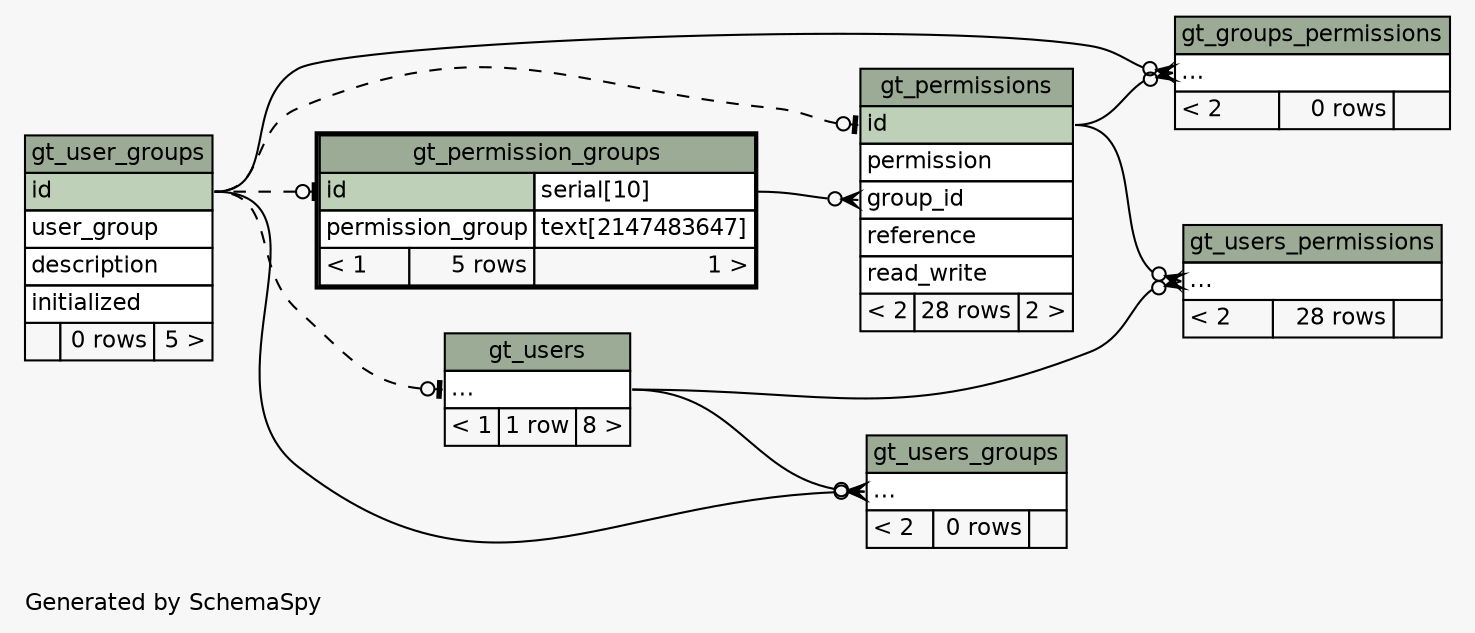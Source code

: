 // dot 2.38.0 on Linux 4.9.36-moby
// SchemaSpy rev 590
digraph "impliedTwoDegreesRelationshipsDiagram" {
  graph [
    rankdir="RL"
    bgcolor="#f7f7f7"
    label="\nGenerated by SchemaSpy"
    labeljust="l"
    nodesep="0.18"
    ranksep="0.46"
    fontname="Helvetica"
    fontsize="11"
  ];
  node [
    fontname="Helvetica"
    fontsize="11"
    shape="plaintext"
  ];
  edge [
    arrowsize="0.8"
  ];
  "gt_groups_permissions":"elipses":w -> "gt_user_groups":"id":e [arrowhead=none dir=back arrowtail=crowodot];
  "gt_groups_permissions":"elipses":w -> "gt_permissions":"id":e [arrowhead=none dir=back arrowtail=crowodot];
  "gt_permission_groups":"id":w -> "gt_user_groups":"id":e [arrowhead=none dir=back arrowtail=teeodot style=dashed];
  "gt_permissions":"group_id":w -> "gt_permission_groups":"id.type":e [arrowhead=none dir=back arrowtail=crowodot];
  "gt_permissions":"id":w -> "gt_user_groups":"id":e [arrowhead=none dir=back arrowtail=teeodot style=dashed];
  "gt_users":"elipses":w -> "gt_user_groups":"id":e [arrowhead=none dir=back arrowtail=teeodot style=dashed];
  "gt_users_groups":"elipses":w -> "gt_user_groups":"id":e [arrowhead=none dir=back arrowtail=crowodot];
  "gt_users_groups":"elipses":w -> "gt_users":"elipses":e [arrowhead=none dir=back arrowtail=crowodot];
  "gt_users_permissions":"elipses":w -> "gt_permissions":"id":e [arrowhead=none dir=back arrowtail=crowodot];
  "gt_users_permissions":"elipses":w -> "gt_users":"elipses":e [arrowhead=none dir=back arrowtail=crowodot];
  "gt_groups_permissions" [
    label=<
    <TABLE BORDER="0" CELLBORDER="1" CELLSPACING="0" BGCOLOR="#ffffff">
      <TR><TD COLSPAN="3" BGCOLOR="#9bab96" ALIGN="CENTER">gt_groups_permissions</TD></TR>
      <TR><TD PORT="elipses" COLSPAN="3" ALIGN="LEFT">...</TD></TR>
      <TR><TD ALIGN="LEFT" BGCOLOR="#f7f7f7">&lt; 2</TD><TD ALIGN="RIGHT" BGCOLOR="#f7f7f7">0 rows</TD><TD ALIGN="RIGHT" BGCOLOR="#f7f7f7">  </TD></TR>
    </TABLE>>
    URL="gt_groups_permissions.html"
    tooltip="gt_groups_permissions"
  ];
  "gt_permission_groups" [
    label=<
    <TABLE BORDER="2" CELLBORDER="1" CELLSPACING="0" BGCOLOR="#ffffff">
      <TR><TD COLSPAN="3" BGCOLOR="#9bab96" ALIGN="CENTER">gt_permission_groups</TD></TR>
      <TR><TD PORT="id" COLSPAN="2" BGCOLOR="#bed1b8" ALIGN="LEFT">id</TD><TD PORT="id.type" ALIGN="LEFT">serial[10]</TD></TR>
      <TR><TD PORT="permission_group" COLSPAN="2" ALIGN="LEFT">permission_group</TD><TD PORT="permission_group.type" ALIGN="LEFT">text[2147483647]</TD></TR>
      <TR><TD ALIGN="LEFT" BGCOLOR="#f7f7f7">&lt; 1</TD><TD ALIGN="RIGHT" BGCOLOR="#f7f7f7">5 rows</TD><TD ALIGN="RIGHT" BGCOLOR="#f7f7f7">1 &gt;</TD></TR>
    </TABLE>>
    URL="gt_permission_groups.html"
    tooltip="gt_permission_groups"
  ];
  "gt_permissions" [
    label=<
    <TABLE BORDER="0" CELLBORDER="1" CELLSPACING="0" BGCOLOR="#ffffff">
      <TR><TD COLSPAN="3" BGCOLOR="#9bab96" ALIGN="CENTER">gt_permissions</TD></TR>
      <TR><TD PORT="id" COLSPAN="3" BGCOLOR="#bed1b8" ALIGN="LEFT">id</TD></TR>
      <TR><TD PORT="permission" COLSPAN="3" ALIGN="LEFT">permission</TD></TR>
      <TR><TD PORT="group_id" COLSPAN="3" ALIGN="LEFT">group_id</TD></TR>
      <TR><TD PORT="reference" COLSPAN="3" ALIGN="LEFT">reference</TD></TR>
      <TR><TD PORT="read_write" COLSPAN="3" ALIGN="LEFT">read_write</TD></TR>
      <TR><TD ALIGN="LEFT" BGCOLOR="#f7f7f7">&lt; 2</TD><TD ALIGN="RIGHT" BGCOLOR="#f7f7f7">28 rows</TD><TD ALIGN="RIGHT" BGCOLOR="#f7f7f7">2 &gt;</TD></TR>
    </TABLE>>
    URL="gt_permissions.html"
    tooltip="gt_permissions"
  ];
  "gt_user_groups" [
    label=<
    <TABLE BORDER="0" CELLBORDER="1" CELLSPACING="0" BGCOLOR="#ffffff">
      <TR><TD COLSPAN="3" BGCOLOR="#9bab96" ALIGN="CENTER">gt_user_groups</TD></TR>
      <TR><TD PORT="id" COLSPAN="3" BGCOLOR="#bed1b8" ALIGN="LEFT">id</TD></TR>
      <TR><TD PORT="user_group" COLSPAN="3" ALIGN="LEFT">user_group</TD></TR>
      <TR><TD PORT="description" COLSPAN="3" ALIGN="LEFT">description</TD></TR>
      <TR><TD PORT="initialized" COLSPAN="3" ALIGN="LEFT">initialized</TD></TR>
      <TR><TD ALIGN="LEFT" BGCOLOR="#f7f7f7">  </TD><TD ALIGN="RIGHT" BGCOLOR="#f7f7f7">0 rows</TD><TD ALIGN="RIGHT" BGCOLOR="#f7f7f7">5 &gt;</TD></TR>
    </TABLE>>
    URL="gt_user_groups.html"
    tooltip="gt_user_groups"
  ];
  "gt_users" [
    label=<
    <TABLE BORDER="0" CELLBORDER="1" CELLSPACING="0" BGCOLOR="#ffffff">
      <TR><TD COLSPAN="3" BGCOLOR="#9bab96" ALIGN="CENTER">gt_users</TD></TR>
      <TR><TD PORT="elipses" COLSPAN="3" ALIGN="LEFT">...</TD></TR>
      <TR><TD ALIGN="LEFT" BGCOLOR="#f7f7f7">&lt; 1</TD><TD ALIGN="RIGHT" BGCOLOR="#f7f7f7">1 row</TD><TD ALIGN="RIGHT" BGCOLOR="#f7f7f7">8 &gt;</TD></TR>
    </TABLE>>
    URL="gt_users.html"
    tooltip="gt_users"
  ];
  "gt_users_groups" [
    label=<
    <TABLE BORDER="0" CELLBORDER="1" CELLSPACING="0" BGCOLOR="#ffffff">
      <TR><TD COLSPAN="3" BGCOLOR="#9bab96" ALIGN="CENTER">gt_users_groups</TD></TR>
      <TR><TD PORT="elipses" COLSPAN="3" ALIGN="LEFT">...</TD></TR>
      <TR><TD ALIGN="LEFT" BGCOLOR="#f7f7f7">&lt; 2</TD><TD ALIGN="RIGHT" BGCOLOR="#f7f7f7">0 rows</TD><TD ALIGN="RIGHT" BGCOLOR="#f7f7f7">  </TD></TR>
    </TABLE>>
    URL="gt_users_groups.html"
    tooltip="gt_users_groups"
  ];
  "gt_users_permissions" [
    label=<
    <TABLE BORDER="0" CELLBORDER="1" CELLSPACING="0" BGCOLOR="#ffffff">
      <TR><TD COLSPAN="3" BGCOLOR="#9bab96" ALIGN="CENTER">gt_users_permissions</TD></TR>
      <TR><TD PORT="elipses" COLSPAN="3" ALIGN="LEFT">...</TD></TR>
      <TR><TD ALIGN="LEFT" BGCOLOR="#f7f7f7">&lt; 2</TD><TD ALIGN="RIGHT" BGCOLOR="#f7f7f7">28 rows</TD><TD ALIGN="RIGHT" BGCOLOR="#f7f7f7">  </TD></TR>
    </TABLE>>
    URL="gt_users_permissions.html"
    tooltip="gt_users_permissions"
  ];
}
